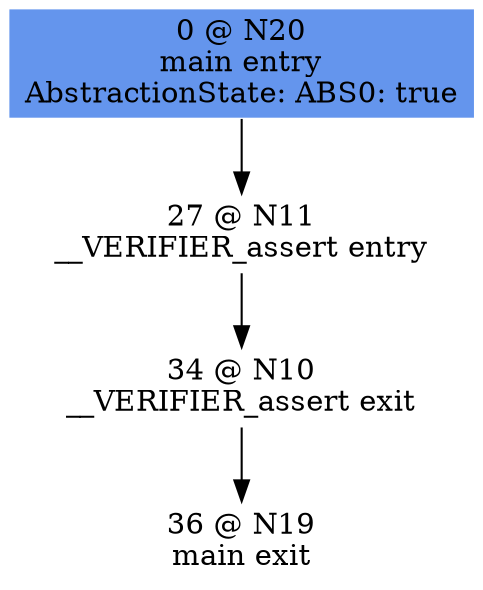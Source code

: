 digraph ARG {
node [style="filled" shape="box" color="white"]
0 [fillcolor="cornflowerblue" label="0 @ N20\nmain entry\nAbstractionState: ABS0: true\n" id="0"]
27 [label="27 @ N11\n__VERIFIER_assert entry\n" id="27"]
34 [label="34 @ N10\n__VERIFIER_assert exit\n" id="34"]
36 [label="36 @ N19\nmain exit\n" id="36"]
0 -> 27 []
27 -> 34 []
34 -> 36 []
}
